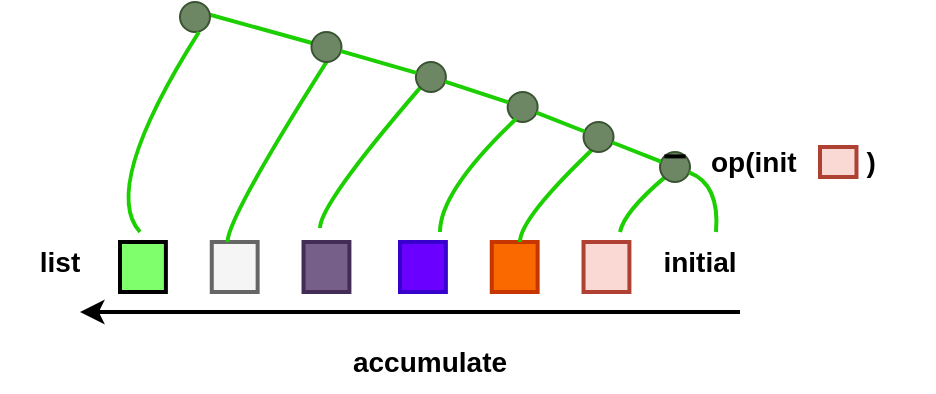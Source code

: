 <mxfile version="17.4.0" type="github">
  <diagram id="7OPj9lN_IXmlSGJqjeny" name="Page-1">
    <mxGraphModel dx="782" dy="514" grid="1" gridSize="10" guides="1" tooltips="1" connect="1" arrows="1" fold="1" page="1" pageScale="1" pageWidth="827" pageHeight="1169" math="0" shadow="0">
      <root>
        <mxCell id="0" />
        <mxCell id="1" parent="0" />
        <mxCell id="z-IDCbq0CICbhxOPWfZp-55" value="" style="group" parent="1" vertex="1" connectable="0">
          <mxGeometry x="180" y="180" width="130" height="50" as="geometry" />
        </mxCell>
        <mxCell id="z-IDCbq0CICbhxOPWfZp-46" value="" style="strokeWidth=2;dashed=0;align=center;fontSize=8;shape=rect;fillColor=#80FF6C;strokeColor=#000000;fontStyle=1;rounded=0;shadow=0;glass=0;sketch=0;" parent="z-IDCbq0CICbhxOPWfZp-55" vertex="1">
          <mxGeometry y="25" width="22.941" height="25" as="geometry" />
        </mxCell>
        <mxCell id="z-IDCbq0CICbhxOPWfZp-47" value="" style="strokeWidth=2;dashed=0;align=center;fontSize=8;shape=rect;fillColor=#f5f5f5;strokeColor=#666666;fontStyle=1;rounded=0;shadow=0;glass=0;sketch=0;fontColor=#333333;" parent="z-IDCbq0CICbhxOPWfZp-55" vertex="1">
          <mxGeometry x="45.882" y="25" width="22.941" height="25" as="geometry" />
        </mxCell>
        <mxCell id="z-IDCbq0CICbhxOPWfZp-48" value="" style="strokeWidth=2;dashed=0;align=center;fontSize=8;shape=rect;fillColor=#76608a;strokeColor=#432D57;fontStyle=1;rounded=0;shadow=0;glass=0;sketch=0;fontColor=#ffffff;" parent="z-IDCbq0CICbhxOPWfZp-55" vertex="1">
          <mxGeometry x="91.765" y="25" width="22.941" height="25" as="geometry" />
        </mxCell>
        <mxCell id="z-IDCbq0CICbhxOPWfZp-177" value="" style="curved=1;endArrow=none;html=1;strokeColor=#1CCF00;strokeWidth=2;endSize=3;rounded=0;fontSize=14;endFill=0;entryX=0;entryY=1;entryDx=0;entryDy=0;" parent="z-IDCbq0CICbhxOPWfZp-55" target="z-IDCbq0CICbhxOPWfZp-174" edge="1">
          <mxGeometry relative="1" as="geometry">
            <Array as="points">
              <mxPoint x="100" y="6" />
            </Array>
            <mxPoint x="100" y="18" as="sourcePoint" />
            <mxPoint x="140" y="-40" as="targetPoint" />
          </mxGeometry>
        </mxCell>
        <mxCell id="z-IDCbq0CICbhxOPWfZp-178" value="" style="curved=1;endArrow=none;html=1;strokeColor=#1CCF00;strokeWidth=2;endSize=3;rounded=0;fontSize=14;endFill=0;entryX=0.5;entryY=1;entryDx=0;entryDy=0;" parent="z-IDCbq0CICbhxOPWfZp-55" target="z-IDCbq0CICbhxOPWfZp-91" edge="1">
          <mxGeometry relative="1" as="geometry">
            <Array as="points">
              <mxPoint x="53.76" y="13" />
            </Array>
            <mxPoint x="53.76" y="25" as="sourcePoint" />
            <mxPoint x="91.76" y="-23" as="targetPoint" />
          </mxGeometry>
        </mxCell>
        <mxCell id="z-IDCbq0CICbhxOPWfZp-58" value="" style="group;rotation=90;" parent="1" vertex="1" connectable="0">
          <mxGeometry x="320" y="180" width="130" height="50" as="geometry" />
        </mxCell>
        <mxCell id="z-IDCbq0CICbhxOPWfZp-59" value="" style="strokeWidth=2;dashed=0;align=center;fontSize=8;shape=rect;fillColor=#6a00ff;strokeColor=#3700CC;fontStyle=1;rounded=0;shadow=0;glass=0;sketch=0;fontColor=#ffffff;" parent="z-IDCbq0CICbhxOPWfZp-58" vertex="1">
          <mxGeometry y="25" width="22.941" height="25" as="geometry" />
        </mxCell>
        <mxCell id="z-IDCbq0CICbhxOPWfZp-60" value="" style="strokeWidth=2;dashed=0;align=center;fontSize=8;shape=rect;fillColor=#fa6800;strokeColor=#C73500;fontStyle=1;rounded=0;shadow=0;glass=0;sketch=0;fontColor=#000000;" parent="z-IDCbq0CICbhxOPWfZp-58" vertex="1">
          <mxGeometry x="45.882" y="25" width="22.941" height="25" as="geometry" />
        </mxCell>
        <mxCell id="z-IDCbq0CICbhxOPWfZp-62" value="" style="strokeWidth=2;dashed=0;align=center;fontSize=8;shape=rect;fillColor=#fad9d5;strokeColor=#ae4132;fontStyle=1;rounded=0;shadow=0;glass=0;sketch=0;" parent="z-IDCbq0CICbhxOPWfZp-58" vertex="1">
          <mxGeometry x="91.765" y="25" width="22.941" height="25" as="geometry" />
        </mxCell>
        <mxCell id="z-IDCbq0CICbhxOPWfZp-168" value="" style="curved=1;endArrow=none;html=1;strokeColor=#1CCF00;strokeWidth=2;endSize=3;rounded=0;fontSize=14;endFill=0;" parent="z-IDCbq0CICbhxOPWfZp-58" edge="1">
          <mxGeometry relative="1" as="geometry">
            <Array as="points">
              <mxPoint x="60" y="13" />
            </Array>
            <mxPoint x="60" y="25" as="sourcePoint" />
            <mxPoint x="98" y="-23" as="targetPoint" />
          </mxGeometry>
        </mxCell>
        <mxCell id="z-IDCbq0CICbhxOPWfZp-65" value="" style="endArrow=classic;html=1;rounded=0;strokeWidth=2;" parent="1" edge="1">
          <mxGeometry width="50" height="50" relative="1" as="geometry">
            <mxPoint x="490" y="240" as="sourcePoint" />
            <mxPoint x="160" y="240" as="targetPoint" />
          </mxGeometry>
        </mxCell>
        <mxCell id="z-IDCbq0CICbhxOPWfZp-67" value="&lt;b&gt;&lt;font style=&quot;font-size: 14px&quot;&gt;list&lt;/font&gt;&lt;/b&gt;" style="text;html=1;strokeColor=none;fillColor=none;align=center;verticalAlign=middle;whiteSpace=wrap;rounded=0;shadow=0;glass=0;sketch=0;" parent="1" vertex="1">
          <mxGeometry x="120" y="200" width="60" height="30" as="geometry" />
        </mxCell>
        <mxCell id="z-IDCbq0CICbhxOPWfZp-68" value="&lt;b&gt;&lt;font style=&quot;font-size: 14px&quot;&gt;initial&lt;/font&gt;&lt;/b&gt;" style="text;html=1;strokeColor=none;fillColor=none;align=center;verticalAlign=middle;whiteSpace=wrap;rounded=0;shadow=0;glass=0;sketch=0;" parent="1" vertex="1">
          <mxGeometry x="440" y="200" width="60" height="30" as="geometry" />
        </mxCell>
        <mxCell id="z-IDCbq0CICbhxOPWfZp-90" value="&lt;b&gt;&lt;font style=&quot;font-size: 14px&quot;&gt;&amp;nbsp; &amp;nbsp; &amp;nbsp;op(init&amp;nbsp; &amp;nbsp; &amp;nbsp; &amp;nbsp; &amp;nbsp;)&lt;/font&gt;&lt;/b&gt;" style="text;html=1;strokeColor=none;fillColor=none;align=center;verticalAlign=middle;whiteSpace=wrap;rounded=0;shadow=0;glass=0;sketch=0;" parent="1" vertex="1">
          <mxGeometry x="426.76" y="150" width="160" height="30" as="geometry" />
        </mxCell>
        <mxCell id="z-IDCbq0CICbhxOPWfZp-144" value="" style="curved=1;endArrow=block;html=1;strokeColor=#1CCF00;strokeWidth=2;endSize=3;rounded=0;fontSize=14;" parent="1" edge="1">
          <mxGeometry relative="1" as="geometry">
            <Array as="points">
              <mxPoint x="388" y="250" />
            </Array>
            <mxPoint x="380" y="262" as="targetPoint" />
          </mxGeometry>
        </mxCell>
        <mxCell id="z-IDCbq0CICbhxOPWfZp-145" value="" style="curved=1;endArrow=block;html=1;strokeColor=#1CCF00;strokeWidth=2;endSize=3;rounded=0;fontSize=14;" parent="1" edge="1">
          <mxGeometry relative="1" as="geometry">
            <Array as="points">
              <mxPoint x="412" y="250" />
            </Array>
            <mxPoint x="404" y="262" as="targetPoint" />
          </mxGeometry>
        </mxCell>
        <mxCell id="z-IDCbq0CICbhxOPWfZp-150" value="" style="curved=1;endArrow=none;html=1;strokeColor=#1CCF00;strokeWidth=2;endSize=3;rounded=0;fontSize=14;startArrow=none;endFill=0;" parent="1" source="z-IDCbq0CICbhxOPWfZp-91" edge="1">
          <mxGeometry relative="1" as="geometry">
            <Array as="points" />
            <mxPoint x="478" y="200" as="sourcePoint" />
            <mxPoint x="220" y="90" as="targetPoint" />
          </mxGeometry>
        </mxCell>
        <mxCell id="z-IDCbq0CICbhxOPWfZp-158" value="" style="curved=1;endArrow=none;html=1;strokeColor=#1CCF00;strokeWidth=2;endSize=3;rounded=0;fontSize=14;endFill=0;exitX=0;exitY=1;exitDx=0;exitDy=0;" parent="1" source="z-IDCbq0CICbhxOPWfZp-131" edge="1">
          <mxGeometry relative="1" as="geometry">
            <Array as="points">
              <mxPoint x="432" y="190" />
            </Array>
            <mxPoint x="464" y="170" as="sourcePoint" />
            <mxPoint x="430" y="200" as="targetPoint" />
          </mxGeometry>
        </mxCell>
        <mxCell id="z-IDCbq0CICbhxOPWfZp-131" value="" style="ellipse;whiteSpace=wrap;html=1;aspect=fixed;rounded=0;shadow=0;glass=0;sketch=0;fontSize=14;fillColor=#6d8764;fontColor=#ffffff;strokeColor=#3A5431;" parent="1" vertex="1">
          <mxGeometry x="450" y="160" width="15" height="15" as="geometry" />
        </mxCell>
        <mxCell id="z-IDCbq0CICbhxOPWfZp-160" value="" style="curved=1;endArrow=none;html=1;strokeColor=#1CCF00;strokeWidth=2;endSize=3;rounded=0;fontSize=14;" parent="1" target="z-IDCbq0CICbhxOPWfZp-131" edge="1">
          <mxGeometry relative="1" as="geometry">
            <Array as="points">
              <mxPoint x="480" y="176" />
            </Array>
            <mxPoint x="478" y="200" as="sourcePoint" />
            <mxPoint x="288" y="90" as="targetPoint" />
          </mxGeometry>
        </mxCell>
        <mxCell id="z-IDCbq0CICbhxOPWfZp-161" style="edgeStyle=none;rounded=0;orthogonalLoop=1;jettySize=auto;html=1;exitX=0;exitY=0;exitDx=0;exitDy=0;entryX=1;entryY=0;entryDx=0;entryDy=0;fontSize=14;endArrow=none;endFill=0;strokeWidth=2;" parent="1" source="z-IDCbq0CICbhxOPWfZp-131" target="z-IDCbq0CICbhxOPWfZp-131" edge="1">
          <mxGeometry relative="1" as="geometry" />
        </mxCell>
        <mxCell id="z-IDCbq0CICbhxOPWfZp-130" value="" style="ellipse;whiteSpace=wrap;html=1;aspect=fixed;rounded=0;shadow=0;glass=0;sketch=0;fontSize=14;fillColor=#6d8764;fontColor=#ffffff;strokeColor=#3A5431;" parent="1" vertex="1">
          <mxGeometry x="411.76" y="145" width="15" height="15" as="geometry" />
        </mxCell>
        <mxCell id="z-IDCbq0CICbhxOPWfZp-162" value="" style="curved=1;endArrow=none;html=1;strokeColor=#1CCF00;strokeWidth=2;endSize=3;rounded=0;fontSize=14;startArrow=none;" parent="1" source="z-IDCbq0CICbhxOPWfZp-131" target="z-IDCbq0CICbhxOPWfZp-130" edge="1">
          <mxGeometry relative="1" as="geometry">
            <Array as="points" />
            <mxPoint x="450.675" y="164.39" as="sourcePoint" />
            <mxPoint x="288" y="90" as="targetPoint" />
          </mxGeometry>
        </mxCell>
        <mxCell id="z-IDCbq0CICbhxOPWfZp-169" value="" style="ellipse;whiteSpace=wrap;html=1;aspect=fixed;rounded=0;shadow=0;glass=0;sketch=0;fontSize=14;fillColor=#6d8764;fontColor=#ffffff;strokeColor=#3A5431;" parent="1" vertex="1">
          <mxGeometry x="210" y="85" width="15" height="15" as="geometry" />
        </mxCell>
        <mxCell id="z-IDCbq0CICbhxOPWfZp-170" value="" style="ellipse;whiteSpace=wrap;html=1;aspect=fixed;rounded=0;shadow=0;glass=0;sketch=0;fontSize=14;fillColor=#6d8764;fontColor=#ffffff;strokeColor=#3A5431;" parent="1" vertex="1">
          <mxGeometry x="373.82" y="130" width="15" height="15" as="geometry" />
        </mxCell>
        <mxCell id="z-IDCbq0CICbhxOPWfZp-171" value="" style="curved=1;endArrow=none;html=1;strokeColor=#1CCF00;strokeWidth=2;endSize=3;rounded=0;fontSize=14;startArrow=none;" parent="1" source="z-IDCbq0CICbhxOPWfZp-130" target="z-IDCbq0CICbhxOPWfZp-170" edge="1">
          <mxGeometry relative="1" as="geometry">
            <Array as="points" />
            <mxPoint x="412.481" y="149.292" as="sourcePoint" />
            <mxPoint x="288" y="90" as="targetPoint" />
          </mxGeometry>
        </mxCell>
        <mxCell id="z-IDCbq0CICbhxOPWfZp-173" value="" style="curved=1;endArrow=none;html=1;strokeColor=#1CCF00;strokeWidth=2;endSize=3;rounded=0;fontSize=14;endFill=0;" parent="1" edge="1">
          <mxGeometry relative="1" as="geometry">
            <Array as="points">
              <mxPoint x="340" y="179.5" />
            </Array>
            <mxPoint x="340" y="200" as="sourcePoint" />
            <mxPoint x="378" y="143.5" as="targetPoint" />
          </mxGeometry>
        </mxCell>
        <mxCell id="z-IDCbq0CICbhxOPWfZp-174" value="" style="ellipse;whiteSpace=wrap;html=1;aspect=fixed;rounded=0;shadow=0;glass=0;sketch=0;fontSize=14;fillColor=#6d8764;fontColor=#ffffff;strokeColor=#3A5431;" parent="1" vertex="1">
          <mxGeometry x="327.94" y="115" width="15" height="15" as="geometry" />
        </mxCell>
        <mxCell id="z-IDCbq0CICbhxOPWfZp-176" value="" style="curved=1;endArrow=none;html=1;strokeColor=#1CCF00;strokeWidth=2;endSize=3;rounded=0;fontSize=14;startArrow=none;endFill=0;" parent="1" source="z-IDCbq0CICbhxOPWfZp-170" target="z-IDCbq0CICbhxOPWfZp-174" edge="1">
          <mxGeometry relative="1" as="geometry">
            <Array as="points" />
            <mxPoint x="374.205" y="135.128" as="sourcePoint" />
            <mxPoint x="240" y="90" as="targetPoint" />
          </mxGeometry>
        </mxCell>
        <mxCell id="z-IDCbq0CICbhxOPWfZp-91" value="" style="ellipse;whiteSpace=wrap;html=1;aspect=fixed;rounded=0;shadow=0;glass=0;sketch=0;fontSize=14;fillColor=#6d8764;fontColor=#ffffff;strokeColor=#3A5431;" parent="1" vertex="1">
          <mxGeometry x="275.74" y="100" width="15" height="15" as="geometry" />
        </mxCell>
        <mxCell id="z-IDCbq0CICbhxOPWfZp-179" value="" style="curved=1;endArrow=none;html=1;strokeColor=#1CCF00;strokeWidth=2;endSize=3;rounded=0;fontSize=14;startArrow=none;endFill=0;" parent="1" source="z-IDCbq0CICbhxOPWfZp-174" target="z-IDCbq0CICbhxOPWfZp-91" edge="1">
          <mxGeometry relative="1" as="geometry">
            <Array as="points" />
            <mxPoint x="328.074" y="121.091" as="sourcePoint" />
            <mxPoint x="220" y="100" as="targetPoint" />
          </mxGeometry>
        </mxCell>
        <mxCell id="z-IDCbq0CICbhxOPWfZp-181" value="" style="curved=1;endArrow=none;html=1;strokeColor=#1CCF00;strokeWidth=2;endSize=3;rounded=0;fontSize=14;endFill=0;entryX=0.5;entryY=1;entryDx=0;entryDy=0;" parent="1" edge="1">
          <mxGeometry relative="1" as="geometry">
            <Array as="points">
              <mxPoint x="170" y="178" />
            </Array>
            <mxPoint x="190" y="200" as="sourcePoint" />
            <mxPoint x="219.48" y="100" as="targetPoint" />
          </mxGeometry>
        </mxCell>
        <mxCell id="z-IDCbq0CICbhxOPWfZp-185" value="" style="strokeWidth=2;dashed=0;align=center;fontSize=8;shape=rect;fillColor=#fad9d5;strokeColor=#ae4132;fontStyle=1;rounded=0;shadow=0;glass=0;sketch=0;" parent="1" vertex="1">
          <mxGeometry x="530" y="157.5" width="18.24" height="15" as="geometry" />
        </mxCell>
        <mxCell id="LsUzd3-A_yadWbhYRv4Q-1" value="&lt;b&gt;&lt;font style=&quot;font-size: 14px&quot;&gt;accumulate&lt;/font&gt;&lt;/b&gt;" style="text;html=1;strokeColor=none;fillColor=none;align=center;verticalAlign=middle;whiteSpace=wrap;rounded=0;" vertex="1" parent="1">
          <mxGeometry x="305.44" y="250" width="60" height="30" as="geometry" />
        </mxCell>
      </root>
    </mxGraphModel>
  </diagram>
</mxfile>

